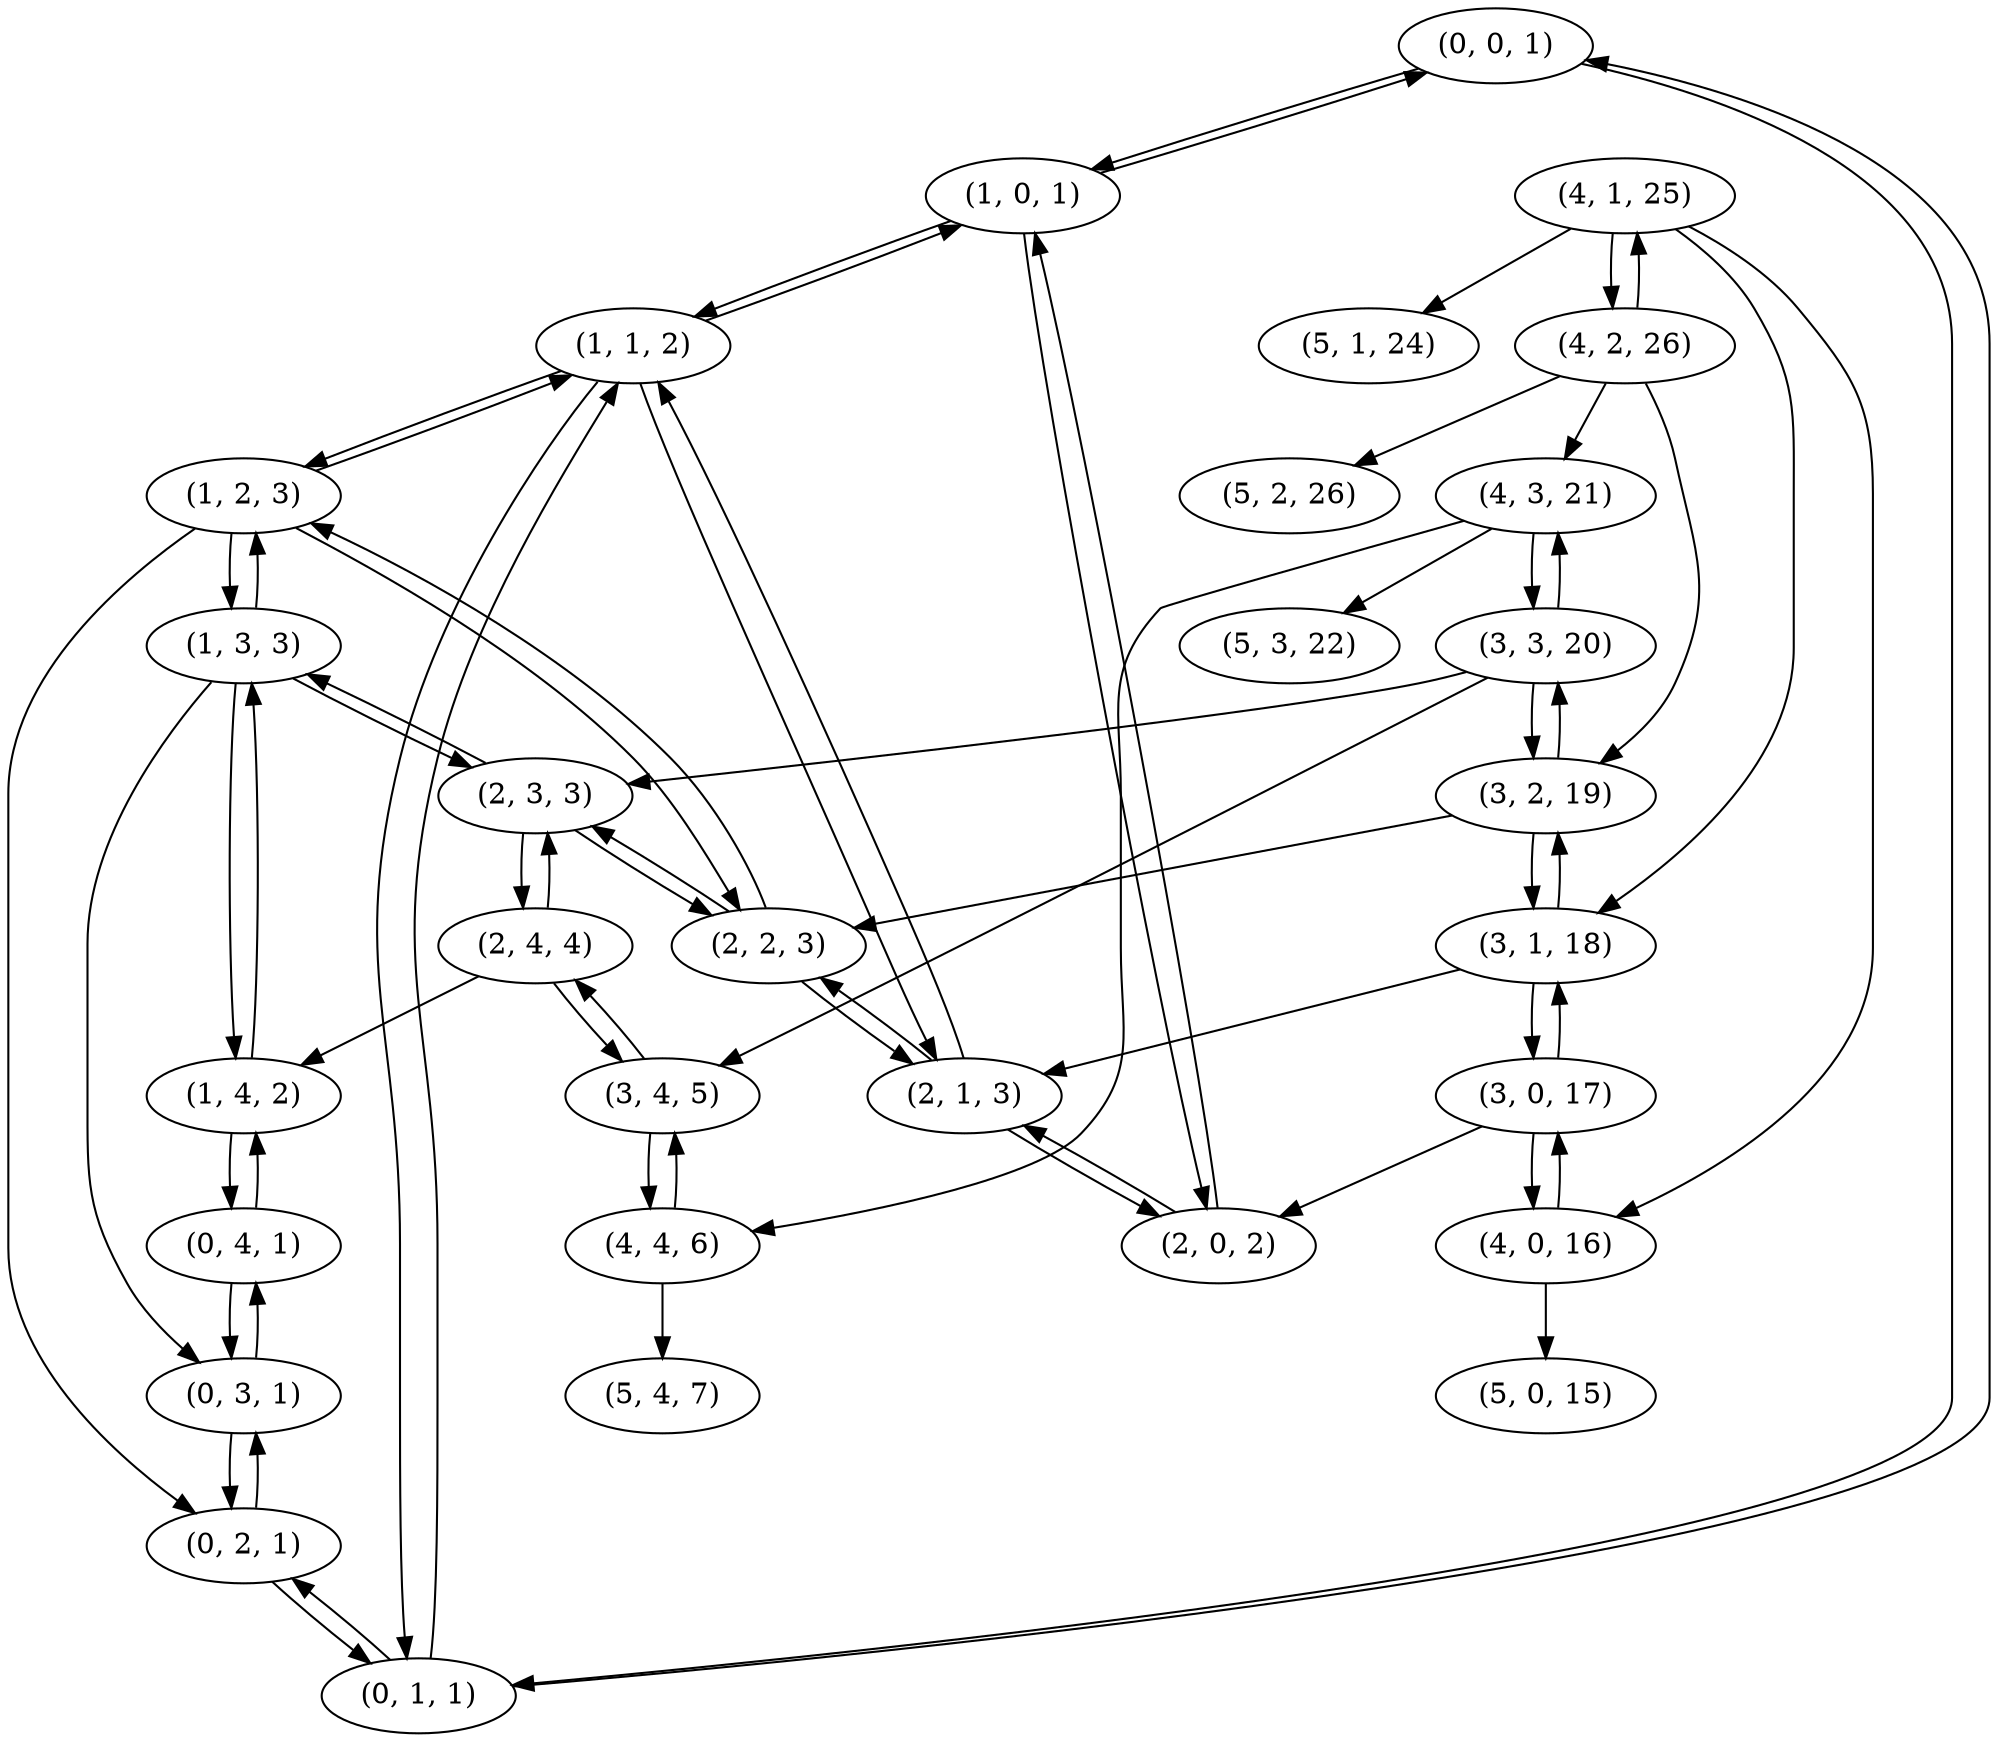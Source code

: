digraph {
    0 [ label = "(0, 0, 1)" ]
    1 [ label = "(1, 0, 1)" ]
    2 [ label = "(0, 1, 1)" ]
    3 [ label = "(2, 0, 2)" ]
    4 [ label = "(1, 1, 2)" ]
    5 [ label = "(2, 1, 3)" ]
    6 [ label = "(3, 0, 17)" ]
    7 [ label = "(4, 0, 16)" ]
    8 [ label = "(3, 1, 18)" ]
    9 [ label = "(5, 0, 15)" ]
    10 [ label = "(0, 2, 1)" ]
    11 [ label = "(1, 2, 3)" ]
    12 [ label = "(2, 2, 3)" ]
    13 [ label = "(3, 2, 19)" ]
    14 [ label = "(4, 1, 25)" ]
    15 [ label = "(5, 1, 24)" ]
    16 [ label = "(4, 2, 26)" ]
    17 [ label = "(0, 3, 1)" ]
    18 [ label = "(1, 3, 3)" ]
    19 [ label = "(2, 3, 3)" ]
    20 [ label = "(3, 3, 20)" ]
    21 [ label = "(5, 2, 26)" ]
    22 [ label = "(4, 3, 21)" ]
    23 [ label = "(0, 4, 1)" ]
    24 [ label = "(1, 4, 2)" ]
    25 [ label = "(2, 4, 4)" ]
    26 [ label = "(3, 4, 5)" ]
    27 [ label = "(5, 3, 22)" ]
    28 [ label = "(4, 4, 6)" ]
    29 [ label = "(5, 4, 7)" ]
    0 -> 1 [ ]
    0 -> 2 [ ]
    1 -> 0 [ ]
    1 -> 3 [ ]
    1 -> 4 [ ]
    3 -> 1 [ ]
    3 -> 5 [ ]
    6 -> 3 [ ]
    6 -> 7 [ ]
    6 -> 8 [ ]
    7 -> 6 [ ]
    7 -> 9 [ ]
    2 -> 4 [ ]
    2 -> 10 [ ]
    2 -> 0 [ ]
    4 -> 2 [ ]
    4 -> 5 [ ]
    4 -> 11 [ ]
    4 -> 1 [ ]
    5 -> 4 [ ]
    5 -> 12 [ ]
    5 -> 3 [ ]
    8 -> 5 [ ]
    8 -> 13 [ ]
    8 -> 6 [ ]
    14 -> 8 [ ]
    14 -> 15 [ ]
    14 -> 16 [ ]
    14 -> 7 [ ]
    10 -> 17 [ ]
    10 -> 2 [ ]
    11 -> 10 [ ]
    11 -> 12 [ ]
    11 -> 18 [ ]
    11 -> 4 [ ]
    12 -> 11 [ ]
    12 -> 19 [ ]
    12 -> 5 [ ]
    13 -> 12 [ ]
    13 -> 20 [ ]
    13 -> 8 [ ]
    16 -> 13 [ ]
    16 -> 21 [ ]
    16 -> 22 [ ]
    16 -> 14 [ ]
    17 -> 23 [ ]
    17 -> 10 [ ]
    18 -> 17 [ ]
    18 -> 19 [ ]
    18 -> 24 [ ]
    18 -> 11 [ ]
    19 -> 18 [ ]
    19 -> 25 [ ]
    19 -> 12 [ ]
    20 -> 19 [ ]
    20 -> 22 [ ]
    20 -> 26 [ ]
    20 -> 13 [ ]
    22 -> 20 [ ]
    22 -> 27 [ ]
    22 -> 28 [ ]
    23 -> 24 [ ]
    23 -> 17 [ ]
    24 -> 23 [ ]
    24 -> 18 [ ]
    25 -> 24 [ ]
    25 -> 26 [ ]
    25 -> 19 [ ]
    26 -> 25 [ ]
    26 -> 28 [ ]
    28 -> 26 [ ]
    28 -> 29 [ ]
}
